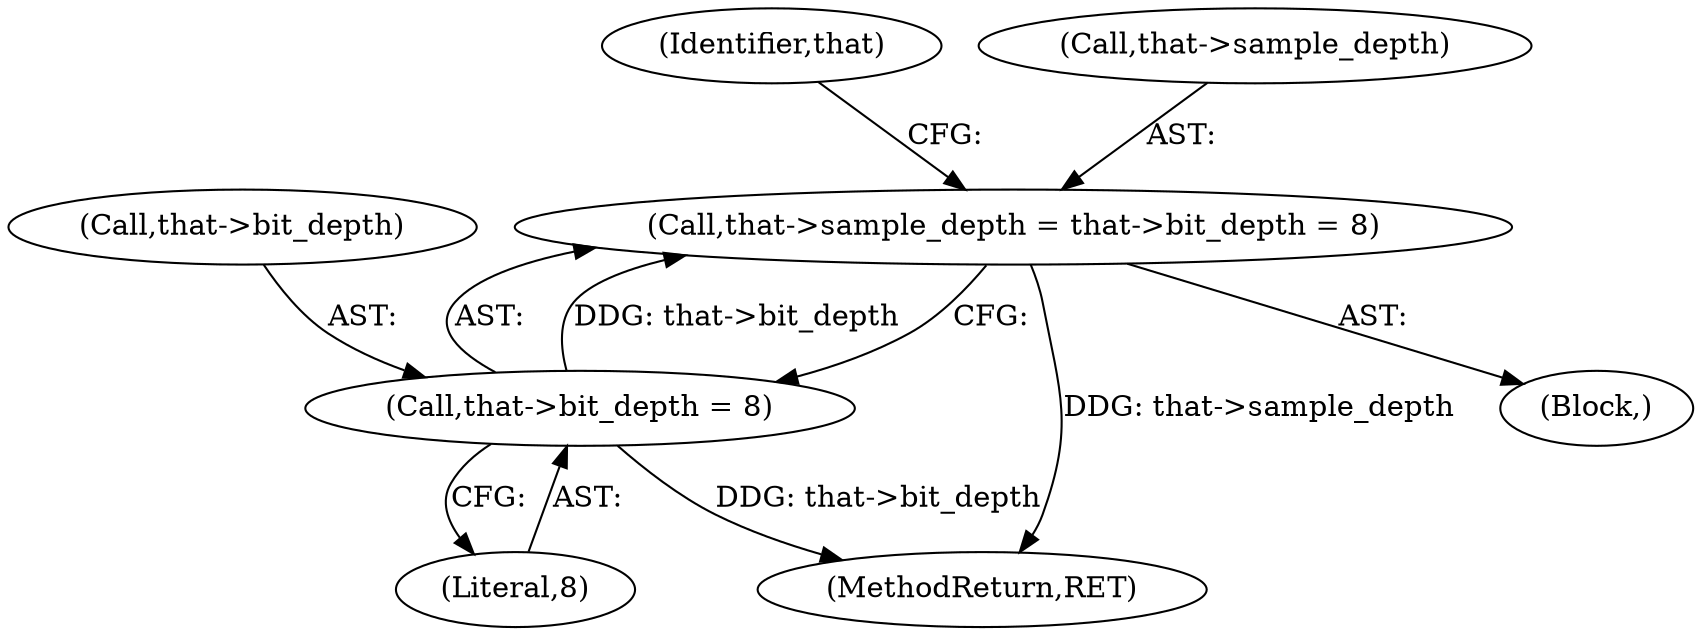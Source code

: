 digraph "0_Android_9d4853418ab2f754c2b63e091c29c5529b8b86ca_80@pointer" {
"1000113" [label="(Call,that->sample_depth = that->bit_depth = 8)"];
"1000117" [label="(Call,that->bit_depth = 8)"];
"1000113" [label="(Call,that->sample_depth = that->bit_depth = 8)"];
"1000173" [label="(MethodReturn,RET)"];
"1000125" [label="(Identifier,that)"];
"1000117" [label="(Call,that->bit_depth = 8)"];
"1000114" [label="(Call,that->sample_depth)"];
"1000121" [label="(Literal,8)"];
"1000112" [label="(Block,)"];
"1000118" [label="(Call,that->bit_depth)"];
"1000113" -> "1000112"  [label="AST: "];
"1000113" -> "1000117"  [label="CFG: "];
"1000114" -> "1000113"  [label="AST: "];
"1000117" -> "1000113"  [label="AST: "];
"1000125" -> "1000113"  [label="CFG: "];
"1000113" -> "1000173"  [label="DDG: that->sample_depth"];
"1000117" -> "1000113"  [label="DDG: that->bit_depth"];
"1000117" -> "1000121"  [label="CFG: "];
"1000118" -> "1000117"  [label="AST: "];
"1000121" -> "1000117"  [label="AST: "];
"1000117" -> "1000173"  [label="DDG: that->bit_depth"];
}
